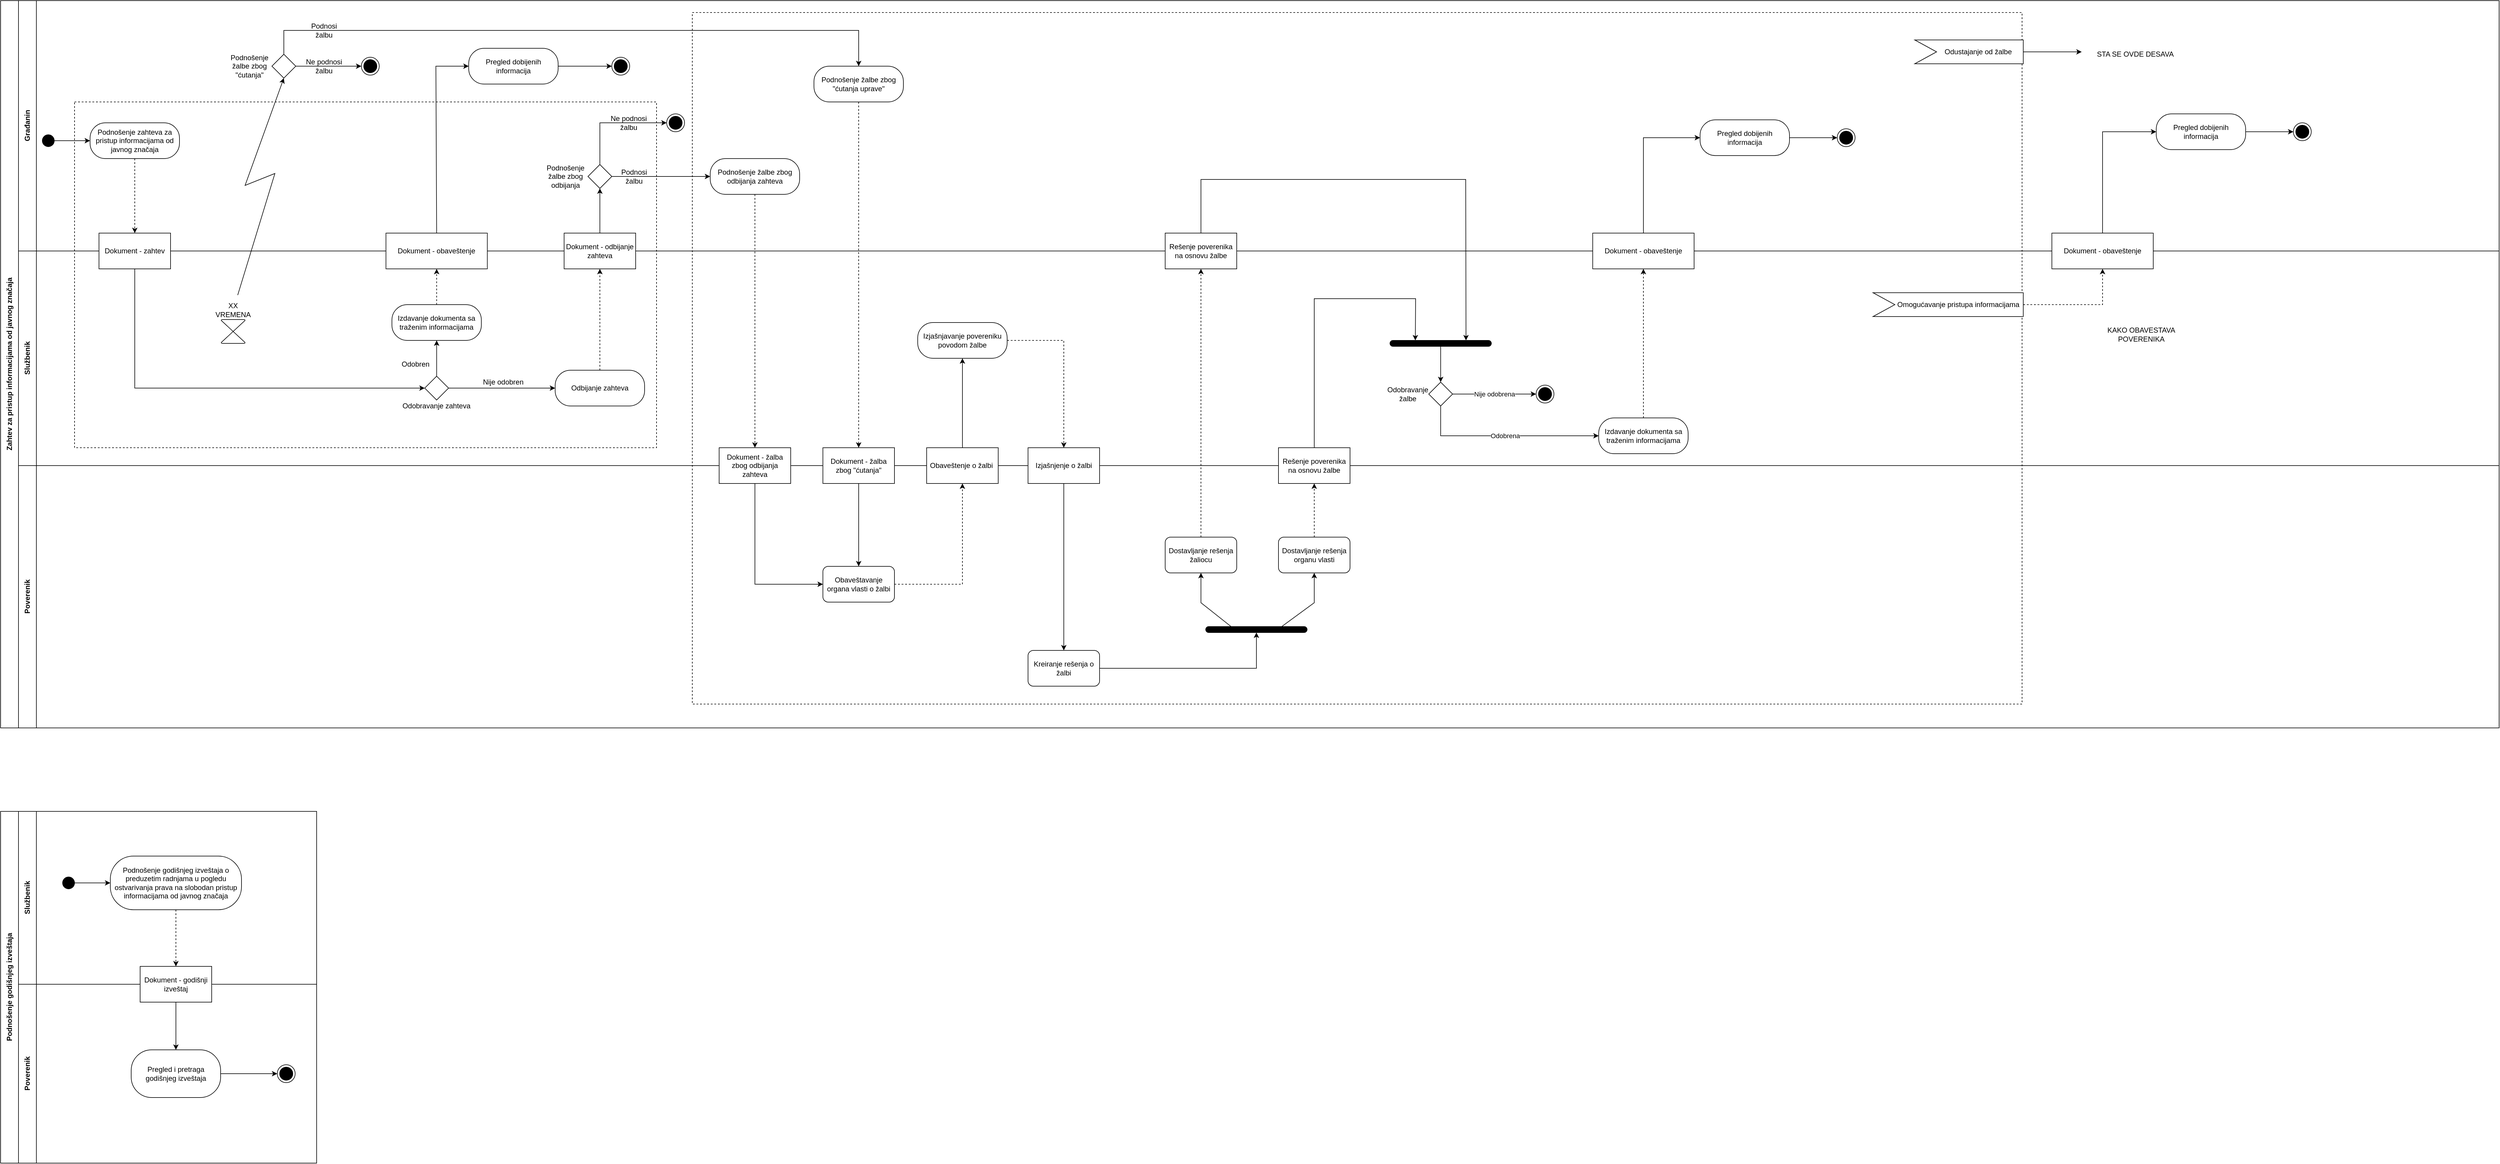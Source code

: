 <mxfile version="13.8.9" type="device"><diagram id="prtHgNgQTEPvFCAcTncT" name="dijagram-aktivnosti"><mxGraphModel dx="1955" dy="1093" grid="1" gridSize="10" guides="1" tooltips="1" connect="1" arrows="1" fold="1" page="1" pageScale="1" pageWidth="827" pageHeight="1169" math="0" shadow="0"><root><mxCell id="0"/><mxCell id="1" parent="0"/><mxCell id="7xlBneYitJhusfHZSN9H-40" value="" style="rounded=0;whiteSpace=wrap;html=1;fillColor=none;dashed=1;" parent="1" vertex="1"><mxGeometry x="414" y="390" width="976" height="580" as="geometry"/></mxCell><mxCell id="wWRkvKxhmcuXEAPWZtxA-41" value="" style="rounded=0;whiteSpace=wrap;html=1;fontFamily=Helvetica;fontSize=12;fontColor=#000000;align=center;arcSize=43;fillColor=none;dashed=1;" parent="1" vertex="1"><mxGeometry x="1450" y="240" width="2230" height="1160" as="geometry"/></mxCell><mxCell id="dNxyNK7c78bLwvsdeMH5-19" value="Zahtev za pristup informacijama od javnog značaja" style="swimlane;html=1;childLayout=stackLayout;resizeParent=1;resizeParentMax=0;horizontal=0;startSize=30;horizontalStack=0;" parent="1" vertex="1"><mxGeometry x="290" y="220" width="4190" height="1220" as="geometry"><mxRectangle x="120" y="120" width="30" height="50" as="alternateBounds"/></mxGeometry></mxCell><mxCell id="dNxyNK7c78bLwvsdeMH5-20" value="Građanin" style="swimlane;html=1;startSize=30;horizontal=0;" parent="dNxyNK7c78bLwvsdeMH5-19" vertex="1"><mxGeometry x="30" width="4160" height="420" as="geometry"/></mxCell><mxCell id="wWRkvKxhmcuXEAPWZtxA-28" value="" style="rhombus;whiteSpace=wrap;html=1;fontFamily=Helvetica;fontSize=12;fontColor=#000000;align=center;" parent="dNxyNK7c78bLwvsdeMH5-20" vertex="1"><mxGeometry x="425" y="90" width="40" height="40" as="geometry"/></mxCell><mxCell id="wWRkvKxhmcuXEAPWZtxA-29" value="Podnošenje žalbe zbog &quot;ćutanja&quot;" style="text;html=1;strokeColor=none;fillColor=none;align=center;verticalAlign=middle;whiteSpace=wrap;rounded=0;" parent="dNxyNK7c78bLwvsdeMH5-20" vertex="1"><mxGeometry x="350" y="85" width="75" height="50" as="geometry"/></mxCell><mxCell id="wWRkvKxhmcuXEAPWZtxA-31" value="Ne podnosi žalbu" style="text;html=1;strokeColor=none;fillColor=none;align=center;verticalAlign=middle;whiteSpace=wrap;rounded=0;" parent="dNxyNK7c78bLwvsdeMH5-20" vertex="1"><mxGeometry x="475" y="90" width="75" height="40" as="geometry"/></mxCell><mxCell id="wWRkvKxhmcuXEAPWZtxA-32" value="" style="ellipse;html=1;shape=endState;fillColor=#000000;rounded=1;" parent="dNxyNK7c78bLwvsdeMH5-20" vertex="1"><mxGeometry x="575" y="95" width="30" height="30" as="geometry"/></mxCell><mxCell id="wWRkvKxhmcuXEAPWZtxA-34" value="Podnosi žalbu" style="text;html=1;strokeColor=none;fillColor=none;align=center;verticalAlign=middle;whiteSpace=wrap;rounded=0;" parent="dNxyNK7c78bLwvsdeMH5-20" vertex="1"><mxGeometry x="475" y="30" width="75" height="40" as="geometry"/></mxCell><mxCell id="wWRkvKxhmcuXEAPWZtxA-35" value="Podnošenje žalbe zbog &quot;ćutanja uprave&quot;" style="rounded=1;whiteSpace=wrap;html=1;fontFamily=Helvetica;fontSize=12;fontColor=#000000;align=center;arcSize=43;" parent="dNxyNK7c78bLwvsdeMH5-20" vertex="1"><mxGeometry x="1334" y="110" width="150" height="60" as="geometry"/></mxCell><mxCell id="wWRkvKxhmcuXEAPWZtxA-33" value="" style="endArrow=classic;html=1;exitX=0.5;exitY=0;exitDx=0;exitDy=0;rounded=0;entryX=0.5;entryY=0;entryDx=0;entryDy=0;" parent="dNxyNK7c78bLwvsdeMH5-20" source="wWRkvKxhmcuXEAPWZtxA-28" target="wWRkvKxhmcuXEAPWZtxA-35" edge="1"><mxGeometry width="50" height="50" relative="1" as="geometry"><mxPoint x="420" y="210" as="sourcePoint"/><mxPoint x="920" y="60" as="targetPoint"/><Array as="points"><mxPoint x="445" y="50"/><mxPoint x="1409" y="50"/></Array></mxGeometry></mxCell><mxCell id="wWRkvKxhmcuXEAPWZtxA-12" value="" style="ellipse;html=1;shape=endState;fillColor=#000000;rounded=1;" parent="dNxyNK7c78bLwvsdeMH5-20" vertex="1"><mxGeometry x="995" y="95" width="30" height="30" as="geometry"/></mxCell><mxCell id="O-IYVjjXmadzOP8gVeZ_-3" value="Pregled dobijenih informacija" style="rounded=1;whiteSpace=wrap;html=1;fontFamily=Helvetica;fontSize=12;fontColor=#000000;align=center;arcSize=43;" parent="dNxyNK7c78bLwvsdeMH5-20" vertex="1"><mxGeometry x="755" y="80" width="150" height="60" as="geometry"/></mxCell><mxCell id="O-IYVjjXmadzOP8gVeZ_-5" value="" style="endArrow=classic;html=1;exitX=1;exitY=0.5;exitDx=0;exitDy=0;entryX=0;entryY=0.5;entryDx=0;entryDy=0;" parent="dNxyNK7c78bLwvsdeMH5-20" source="O-IYVjjXmadzOP8gVeZ_-3" target="wWRkvKxhmcuXEAPWZtxA-12" edge="1"><mxGeometry width="50" height="50" relative="1" as="geometry"><mxPoint x="725" y="297" as="sourcePoint"/><mxPoint x="775" y="247" as="targetPoint"/></mxGeometry></mxCell><mxCell id="O-IYVjjXmadzOP8gVeZ_-31" value="STA SE OVDE DESAVA" style="text;html=1;strokeColor=none;fillColor=none;align=center;verticalAlign=middle;whiteSpace=wrap;rounded=0;" parent="dNxyNK7c78bLwvsdeMH5-20" vertex="1"><mxGeometry x="3460" y="60" width="180" height="60" as="geometry"/></mxCell><mxCell id="O-IYVjjXmadzOP8gVeZ_-33" value="" style="ellipse;html=1;shape=endState;fillColor=#000000;rounded=1;" parent="dNxyNK7c78bLwvsdeMH5-20" vertex="1"><mxGeometry x="3815" y="205" width="30" height="30" as="geometry"/></mxCell><mxCell id="O-IYVjjXmadzOP8gVeZ_-34" value="Pregled dobijenih informacija" style="rounded=1;whiteSpace=wrap;html=1;fontFamily=Helvetica;fontSize=12;fontColor=#000000;align=center;arcSize=43;" parent="dNxyNK7c78bLwvsdeMH5-20" vertex="1"><mxGeometry x="3585" y="190" width="150" height="60" as="geometry"/></mxCell><mxCell id="O-IYVjjXmadzOP8gVeZ_-36" value="" style="endArrow=classic;html=1;entryX=0;entryY=0.5;entryDx=0;entryDy=0;exitX=1;exitY=0.5;exitDx=0;exitDy=0;" parent="dNxyNK7c78bLwvsdeMH5-20" source="O-IYVjjXmadzOP8gVeZ_-34" target="O-IYVjjXmadzOP8gVeZ_-33" edge="1"><mxGeometry width="50" height="50" relative="1" as="geometry"><mxPoint x="3575" y="310" as="sourcePoint"/><mxPoint x="3625" y="260" as="targetPoint"/></mxGeometry></mxCell><mxCell id="VNDg_BDuaqo_jbbeSejx-4" value="" style="ellipse;html=1;shape=endState;fillColor=#000000;rounded=1;" parent="dNxyNK7c78bLwvsdeMH5-20" vertex="1"><mxGeometry x="1087" y="190" width="30" height="30" as="geometry"/></mxCell><mxCell id="O-IYVjjXmadzOP8gVeZ_-35" value="" style="endArrow=classic;html=1;exitX=0.5;exitY=0;exitDx=0;exitDy=0;entryX=0;entryY=0.5;entryDx=0;entryDy=0;rounded=0;" parent="dNxyNK7c78bLwvsdeMH5-19" source="O-IYVjjXmadzOP8gVeZ_-32" target="O-IYVjjXmadzOP8gVeZ_-34" edge="1"><mxGeometry width="50" height="50" relative="1" as="geometry"><mxPoint x="3520" y="380" as="sourcePoint"/><mxPoint x="3655" y="260" as="targetPoint"/><Array as="points"><mxPoint x="3525" y="220"/></Array></mxGeometry></mxCell><mxCell id="dNxyNK7c78bLwvsdeMH5-21" value="Službenik" style="swimlane;html=1;startSize=30;horizontal=0;fillColor=none;" parent="dNxyNK7c78bLwvsdeMH5-19" vertex="1"><mxGeometry x="30" y="420" width="4160" height="360" as="geometry"/></mxCell><mxCell id="7xlBneYitJhusfHZSN9H-4" value="&amp;nbsp; &amp;nbsp; &amp;nbsp; &amp;nbsp; &amp;nbsp; Omogućavanje pristupa informacijama" style="html=1;shadow=0;dashed=0;align=center;verticalAlign=middle;shape=mxgraph.arrows2.arrow;dy=0;dx=0;notch=36.67;" parent="dNxyNK7c78bLwvsdeMH5-21" vertex="1"><mxGeometry x="3110" y="70" width="252" height="40" as="geometry"/></mxCell><mxCell id="7xlBneYitJhusfHZSN9H-42" value="" style="endArrow=classic;html=1;exitX=1;exitY=0.5;exitDx=0;exitDy=0;exitPerimeter=0;" parent="dNxyNK7c78bLwvsdeMH5-21" source="7xlBneYitJhusfHZSN9H-2" edge="1"><mxGeometry width="50" height="50" relative="1" as="geometry"><mxPoint x="2880" y="116" as="sourcePoint"/><mxPoint x="3460" y="-334" as="targetPoint"/></mxGeometry></mxCell><mxCell id="7xlBneYitJhusfHZSN9H-43" value="" style="endArrow=classic;html=1;exitX=1;exitY=0.5;exitDx=0;exitDy=0;exitPerimeter=0;entryX=0.5;entryY=1;entryDx=0;entryDy=0;rounded=0;dashed=1;" parent="dNxyNK7c78bLwvsdeMH5-21" source="7xlBneYitJhusfHZSN9H-4" target="O-IYVjjXmadzOP8gVeZ_-32" edge="1"><mxGeometry width="50" height="50" relative="1" as="geometry"><mxPoint x="2880" y="116" as="sourcePoint"/><mxPoint x="3440" y="90" as="targetPoint"/><Array as="points"><mxPoint x="3495" y="90"/></Array></mxGeometry></mxCell><mxCell id="O-IYVjjXmadzOP8gVeZ_-32" value="Dokument - obaveštenje" style="rounded=0;whiteSpace=wrap;html=1;fontFamily=Helvetica;fontSize=12;fontColor=#000000;align=center;fillColor=#FFFFFF;" parent="dNxyNK7c78bLwvsdeMH5-21" vertex="1"><mxGeometry x="3410" y="-30" width="170" height="60" as="geometry"/></mxCell><mxCell id="VNDg_BDuaqo_jbbeSejx-7" value="KAKO OBAVESTAVA POVERENIKA" style="text;html=1;strokeColor=none;fillColor=none;align=center;verticalAlign=middle;whiteSpace=wrap;rounded=0;" parent="dNxyNK7c78bLwvsdeMH5-21" vertex="1"><mxGeometry x="3470" y="110" width="180" height="60" as="geometry"/></mxCell><mxCell id="wWRkvKxhmcuXEAPWZtxA-36" value="" style="endArrow=classic;html=1;dashed=1;exitX=0.5;exitY=1;exitDx=0;exitDy=0;entryX=0.5;entryY=0;entryDx=0;entryDy=0;" parent="dNxyNK7c78bLwvsdeMH5-19" source="wWRkvKxhmcuXEAPWZtxA-35" target="wWRkvKxhmcuXEAPWZtxA-37" edge="1"><mxGeometry width="50" height="50" relative="1" as="geometry"><mxPoint x="1438" y="110" as="sourcePoint"/><mxPoint x="1433" y="480" as="targetPoint"/></mxGeometry></mxCell><mxCell id="dNxyNK7c78bLwvsdeMH5-22" value="Poverenik" style="swimlane;html=1;startSize=30;horizontal=0;" parent="dNxyNK7c78bLwvsdeMH5-19" vertex="1"><mxGeometry x="30" y="780" width="4160" height="440" as="geometry"/></mxCell><mxCell id="wWRkvKxhmcuXEAPWZtxA-37" value="Dokument - žalba zbog &quot;ćutanja&quot;" style="rounded=0;whiteSpace=wrap;html=1;fontFamily=Helvetica;fontSize=12;fontColor=#000000;align=center;" parent="dNxyNK7c78bLwvsdeMH5-22" vertex="1"><mxGeometry x="1349" y="-30" width="120" height="60" as="geometry"/></mxCell><mxCell id="wWRkvKxhmcuXEAPWZtxA-38" value="" style="endArrow=classic;html=1;exitX=0.5;exitY=1;exitDx=0;exitDy=0;entryX=0.5;entryY=0;entryDx=0;entryDy=0;" parent="dNxyNK7c78bLwvsdeMH5-22" source="wWRkvKxhmcuXEAPWZtxA-37" target="wWRkvKxhmcuXEAPWZtxA-42" edge="1"><mxGeometry width="50" height="50" relative="1" as="geometry"><mxPoint x="1353" y="30" as="sourcePoint"/><mxPoint x="1409" y="120" as="targetPoint"/></mxGeometry></mxCell><mxCell id="wWRkvKxhmcuXEAPWZtxA-42" value="Obaveštavanje organa vlasti o žalbi" style="rounded=1;whiteSpace=wrap;html=1;strokeColor=#000000;" parent="dNxyNK7c78bLwvsdeMH5-22" vertex="1"><mxGeometry x="1349" y="169" width="120" height="60" as="geometry"/></mxCell><mxCell id="wWRkvKxhmcuXEAPWZtxA-46" value="Obaveštenje o žalbi&amp;nbsp;" style="rounded=0;whiteSpace=wrap;html=1;fontFamily=Helvetica;fontSize=12;fontColor=#000000;align=center;" parent="dNxyNK7c78bLwvsdeMH5-22" vertex="1"><mxGeometry x="1523" y="-30" width="120" height="60" as="geometry"/></mxCell><mxCell id="7xlBneYitJhusfHZSN9H-3" value="" style="endArrow=classic;html=1;exitX=1;exitY=0.5;exitDx=0;exitDy=0;entryX=0.5;entryY=1;entryDx=0;entryDy=0;rounded=0;dashed=1;" parent="dNxyNK7c78bLwvsdeMH5-22" source="wWRkvKxhmcuXEAPWZtxA-42" target="wWRkvKxhmcuXEAPWZtxA-46" edge="1"><mxGeometry width="50" height="50" relative="1" as="geometry"><mxPoint x="1483" y="140" as="sourcePoint"/><mxPoint x="1533" y="90" as="targetPoint"/><Array as="points"><mxPoint x="1583" y="199"/></Array></mxGeometry></mxCell><mxCell id="7xlBneYitJhusfHZSN9H-5" value="Izjašnjavanje povereniku povodom žalbe" style="rounded=1;whiteSpace=wrap;html=1;fontFamily=Helvetica;fontSize=12;fontColor=#000000;align=center;arcSize=43;" parent="dNxyNK7c78bLwvsdeMH5-22" vertex="1"><mxGeometry x="1508" y="-240" width="150" height="60" as="geometry"/></mxCell><mxCell id="7xlBneYitJhusfHZSN9H-6" value="" style="endArrow=classic;html=1;exitX=0.5;exitY=0;exitDx=0;exitDy=0;entryX=0.5;entryY=1;entryDx=0;entryDy=0;" parent="dNxyNK7c78bLwvsdeMH5-22" source="wWRkvKxhmcuXEAPWZtxA-46" target="7xlBneYitJhusfHZSN9H-5" edge="1"><mxGeometry width="50" height="50" relative="1" as="geometry"><mxPoint x="1493" y="-80" as="sourcePoint"/><mxPoint x="1543" y="-130" as="targetPoint"/></mxGeometry></mxCell><mxCell id="7xlBneYitJhusfHZSN9H-9" value="Kreiranje rešenja o žalbi" style="rounded=1;whiteSpace=wrap;html=1;strokeColor=#000000;" parent="dNxyNK7c78bLwvsdeMH5-22" vertex="1"><mxGeometry x="1693" y="310" width="120" height="60" as="geometry"/></mxCell><mxCell id="7xlBneYitJhusfHZSN9H-14" value="" style="rounded=1;whiteSpace=wrap;html=1;arcSize=50;fillColor=#000000;" parent="dNxyNK7c78bLwvsdeMH5-22" vertex="1"><mxGeometry x="1991" y="270" width="170" height="10" as="geometry"/></mxCell><mxCell id="7xlBneYitJhusfHZSN9H-15" value="" style="endArrow=classic;html=1;exitX=1;exitY=0.5;exitDx=0;exitDy=0;entryX=0.5;entryY=1;entryDx=0;entryDy=0;rounded=0;" parent="dNxyNK7c78bLwvsdeMH5-22" source="7xlBneYitJhusfHZSN9H-9" target="7xlBneYitJhusfHZSN9H-14" edge="1"><mxGeometry width="50" height="50" relative="1" as="geometry"><mxPoint x="1911" y="370" as="sourcePoint"/><mxPoint x="2131" y="280" as="targetPoint"/><Array as="points"><mxPoint x="2076" y="340"/></Array></mxGeometry></mxCell><mxCell id="7xlBneYitJhusfHZSN9H-16" value="Dostavljanje rešenja žaliocu" style="rounded=1;whiteSpace=wrap;html=1;strokeColor=#000000;" parent="dNxyNK7c78bLwvsdeMH5-22" vertex="1"><mxGeometry x="1923" y="120" width="120" height="60" as="geometry"/></mxCell><mxCell id="7xlBneYitJhusfHZSN9H-17" value="Dostavljanje rešenja organu vlasti" style="rounded=1;whiteSpace=wrap;html=1;strokeColor=#000000;" parent="dNxyNK7c78bLwvsdeMH5-22" vertex="1"><mxGeometry x="2113" y="120" width="120" height="60" as="geometry"/></mxCell><mxCell id="7xlBneYitJhusfHZSN9H-18" value="" style="endArrow=classic;html=1;exitX=0.25;exitY=0;exitDx=0;exitDy=0;entryX=0.5;entryY=1;entryDx=0;entryDy=0;rounded=0;" parent="dNxyNK7c78bLwvsdeMH5-22" source="7xlBneYitJhusfHZSN9H-14" target="7xlBneYitJhusfHZSN9H-16" edge="1"><mxGeometry width="50" height="50" relative="1" as="geometry"><mxPoint x="1873" y="80" as="sourcePoint"/><mxPoint x="1923" y="30" as="targetPoint"/><Array as="points"><mxPoint x="1983" y="230"/></Array></mxGeometry></mxCell><mxCell id="7xlBneYitJhusfHZSN9H-20" value="" style="endArrow=classic;html=1;exitX=0.75;exitY=0;exitDx=0;exitDy=0;entryX=0.5;entryY=1;entryDx=0;entryDy=0;rounded=0;" parent="dNxyNK7c78bLwvsdeMH5-22" source="7xlBneYitJhusfHZSN9H-14" target="7xlBneYitJhusfHZSN9H-17" edge="1"><mxGeometry width="50" height="50" relative="1" as="geometry"><mxPoint x="1873" y="80" as="sourcePoint"/><mxPoint x="1923" y="30" as="targetPoint"/><Array as="points"><mxPoint x="2173" y="230"/></Array></mxGeometry></mxCell><mxCell id="7xlBneYitJhusfHZSN9H-37" value="Dokument - žalba zbog odbijanja zahteva" style="rounded=0;whiteSpace=wrap;html=1;fontFamily=Helvetica;fontSize=12;fontColor=#000000;align=center;" parent="dNxyNK7c78bLwvsdeMH5-22" vertex="1"><mxGeometry x="1175" y="-30" width="120" height="60" as="geometry"/></mxCell><mxCell id="7xlBneYitJhusfHZSN9H-38" value="" style="endArrow=classic;html=1;exitX=0.5;exitY=1;exitDx=0;exitDy=0;entryX=0;entryY=0.5;entryDx=0;entryDy=0;rounded=0;" parent="dNxyNK7c78bLwvsdeMH5-22" source="7xlBneYitJhusfHZSN9H-37" target="wWRkvKxhmcuXEAPWZtxA-42" edge="1"><mxGeometry width="50" height="50" relative="1" as="geometry"><mxPoint x="1290" y="-80" as="sourcePoint"/><mxPoint x="1340" y="-130" as="targetPoint"/><Array as="points"><mxPoint x="1235" y="199"/></Array></mxGeometry></mxCell><mxCell id="7xlBneYitJhusfHZSN9H-7" value="Izjašnjenje o žalbi" style="rounded=0;whiteSpace=wrap;html=1;fontFamily=Helvetica;fontSize=12;fontColor=#000000;align=center;" parent="dNxyNK7c78bLwvsdeMH5-22" vertex="1"><mxGeometry x="1693" y="-30" width="120" height="60" as="geometry"/></mxCell><mxCell id="7xlBneYitJhusfHZSN9H-8" value="" style="endArrow=classic;html=1;entryX=0.5;entryY=0;entryDx=0;entryDy=0;exitX=1;exitY=0.5;exitDx=0;exitDy=0;rounded=0;dashed=1;" parent="dNxyNK7c78bLwvsdeMH5-22" source="7xlBneYitJhusfHZSN9H-5" target="7xlBneYitJhusfHZSN9H-7" edge="1"><mxGeometry width="50" height="50" relative="1" as="geometry"><mxPoint x="1493" y="-80" as="sourcePoint"/><mxPoint x="1543" y="-130" as="targetPoint"/><Array as="points"><mxPoint x="1753" y="-210"/></Array></mxGeometry></mxCell><mxCell id="7xlBneYitJhusfHZSN9H-11" value="" style="endArrow=classic;html=1;exitX=0.5;exitY=1;exitDx=0;exitDy=0;entryX=0.5;entryY=0;entryDx=0;entryDy=0;" parent="dNxyNK7c78bLwvsdeMH5-22" source="7xlBneYitJhusfHZSN9H-7" target="7xlBneYitJhusfHZSN9H-9" edge="1"><mxGeometry width="50" height="50" relative="1" as="geometry"><mxPoint x="1753" y="100" as="sourcePoint"/><mxPoint x="1543" y="410" as="targetPoint"/></mxGeometry></mxCell><mxCell id="wWRkvKxhmcuXEAPWZtxA-30" value="" style="endArrow=classic;html=1;exitX=1;exitY=0.5;exitDx=0;exitDy=0;" parent="1" source="wWRkvKxhmcuXEAPWZtxA-28" edge="1"><mxGeometry width="50" height="50" relative="1" as="geometry"><mxPoint x="745" y="400" as="sourcePoint"/><mxPoint x="895" y="330" as="targetPoint"/></mxGeometry></mxCell><mxCell id="7xlBneYitJhusfHZSN9H-34" value="Podnošenje žalbe zbog odbijanja zahteva" style="rounded=1;whiteSpace=wrap;html=1;fontFamily=Helvetica;fontSize=12;fontColor=#000000;align=center;arcSize=43;" parent="1" vertex="1"><mxGeometry x="1480" y="485" width="150" height="60" as="geometry"/></mxCell><mxCell id="7xlBneYitJhusfHZSN9H-36" value="" style="endArrow=classic;html=1;dashed=1;entryX=0.5;entryY=0;entryDx=0;entryDy=0;exitX=0.5;exitY=1;exitDx=0;exitDy=0;" parent="1" source="7xlBneYitJhusfHZSN9H-34" target="7xlBneYitJhusfHZSN9H-37" edge="1"><mxGeometry width="50" height="50" relative="1" as="geometry"><mxPoint x="1555" y="560" as="sourcePoint"/><mxPoint x="1259" y="480" as="targetPoint"/></mxGeometry></mxCell><mxCell id="wWRkvKxhmcuXEAPWZtxA-26" value="" style="endArrow=classic;html=1;entryX=0.5;entryY=1;entryDx=0;entryDy=0;rounded=0;" parent="1" source="7xlBneYitJhusfHZSN9H-41" target="wWRkvKxhmcuXEAPWZtxA-28" edge="1"><mxGeometry width="50" height="50" relative="1" as="geometry"><mxPoint x="820" y="610" as="sourcePoint"/><mxPoint x="760" y="390" as="targetPoint"/><Array as="points"><mxPoint x="750" y="510"/><mxPoint x="700" y="530"/></Array></mxGeometry></mxCell><mxCell id="dNxyNK7c78bLwvsdeMH5-25" value="" style="edgeStyle=orthogonalEdgeStyle;rounded=0;orthogonalLoop=1;jettySize=auto;html=1;" parent="1" source="dNxyNK7c78bLwvsdeMH5-23" target="dNxyNK7c78bLwvsdeMH5-24" edge="1"><mxGeometry relative="1" as="geometry"/></mxCell><mxCell id="dNxyNK7c78bLwvsdeMH5-23" value="" style="ellipse;whiteSpace=wrap;html=1;fillColor=#000000;" parent="1" vertex="1"><mxGeometry x="360" y="445" width="20" height="20" as="geometry"/></mxCell><mxCell id="dNxyNK7c78bLwvsdeMH5-24" value="Podnošenje zahteva za pristup informacijama od javnog značaja" style="rounded=1;whiteSpace=wrap;html=1;fontFamily=Helvetica;fontSize=12;fontColor=#000000;align=center;arcSize=43;" parent="1" vertex="1"><mxGeometry x="440" y="425" width="150" height="60" as="geometry"/></mxCell><mxCell id="wWRkvKxhmcuXEAPWZtxA-1" value="" style="endArrow=classic;html=1;dashed=1;exitX=0.5;exitY=1;exitDx=0;exitDy=0;entryX=0.5;entryY=0;entryDx=0;entryDy=0;" parent="1" source="dNxyNK7c78bLwvsdeMH5-24" target="dNxyNK7c78bLwvsdeMH5-26" edge="1"><mxGeometry width="50" height="50" relative="1" as="geometry"><mxPoint x="630" y="565" as="sourcePoint"/><mxPoint x="680" y="515" as="targetPoint"/></mxGeometry></mxCell><mxCell id="wWRkvKxhmcuXEAPWZtxA-11" value="" style="endArrow=classic;html=1;exitX=0.5;exitY=0;exitDx=0;exitDy=0;rounded=0;entryX=0;entryY=0.5;entryDx=0;entryDy=0;" parent="1" source="wWRkvKxhmcuXEAPWZtxA-8" target="O-IYVjjXmadzOP8gVeZ_-3" edge="1"><mxGeometry width="50" height="50" relative="1" as="geometry"><mxPoint x="1373.75" y="401" as="sourcePoint"/><mxPoint x="1123.75" y="311" as="targetPoint"/><Array as="points"><mxPoint x="1020" y="330"/></Array></mxGeometry></mxCell><mxCell id="dNxyNK7c78bLwvsdeMH5-26" value="Dokument - zahtev" style="rounded=0;whiteSpace=wrap;html=1;fontFamily=Helvetica;fontSize=12;fontColor=#000000;align=center;fillColor=#FFFFFF;" parent="1" vertex="1"><mxGeometry x="455" y="610" width="120" height="60" as="geometry"/></mxCell><mxCell id="wWRkvKxhmcuXEAPWZtxA-10" value="" style="endArrow=classic;html=1;dashed=1;exitX=0.5;exitY=0;exitDx=0;exitDy=0;entryX=0.5;entryY=1;entryDx=0;entryDy=0;" parent="1" source="wWRkvKxhmcuXEAPWZtxA-7" target="wWRkvKxhmcuXEAPWZtxA-8" edge="1"><mxGeometry width="50" height="50" relative="1" as="geometry"><mxPoint x="1753.75" y="511" as="sourcePoint"/><mxPoint x="1753.75" y="621" as="targetPoint"/></mxGeometry></mxCell><mxCell id="dNxyNK7c78bLwvsdeMH5-36" value="" style="rhombus;whiteSpace=wrap;html=1;fontFamily=Helvetica;fontSize=12;fontColor=#000000;align=center;" parent="1" vertex="1"><mxGeometry x="1001.25" y="850" width="40" height="40" as="geometry"/></mxCell><mxCell id="wWRkvKxhmcuXEAPWZtxA-3" value="Odobravanje zahteva" style="text;html=1;strokeColor=none;fillColor=none;align=center;verticalAlign=middle;whiteSpace=wrap;rounded=0;" parent="1" vertex="1"><mxGeometry x="956.25" y="890" width="130" height="20" as="geometry"/></mxCell><mxCell id="wWRkvKxhmcuXEAPWZtxA-6" value="Odobren" style="text;html=1;strokeColor=none;fillColor=none;align=center;verticalAlign=middle;whiteSpace=wrap;rounded=0;" parent="1" vertex="1"><mxGeometry x="956.25" y="820" width="60" height="20" as="geometry"/></mxCell><mxCell id="wWRkvKxhmcuXEAPWZtxA-7" value="Izdavanje dokumenta sa traženim informacijama" style="rounded=1;whiteSpace=wrap;html=1;fontFamily=Helvetica;fontSize=12;fontColor=#000000;align=center;arcSize=43;" parent="1" vertex="1"><mxGeometry x="946.25" y="730" width="150" height="60" as="geometry"/></mxCell><mxCell id="wWRkvKxhmcuXEAPWZtxA-23" value="" style="endArrow=classic;html=1;exitX=0.5;exitY=0;exitDx=0;exitDy=0;entryX=0.5;entryY=1;entryDx=0;entryDy=0;" parent="1" source="dNxyNK7c78bLwvsdeMH5-36" target="wWRkvKxhmcuXEAPWZtxA-7" edge="1"><mxGeometry width="50" height="50" relative="1" as="geometry"><mxPoint x="1173.75" y="720" as="sourcePoint"/><mxPoint x="1223.75" y="670" as="targetPoint"/></mxGeometry></mxCell><mxCell id="7xlBneYitJhusfHZSN9H-1" value="" style="verticalLabelPosition=bottom;verticalAlign=top;html=1;shape=mxgraph.flowchart.collate;" parent="1" vertex="1"><mxGeometry x="660" y="755" width="40" height="40" as="geometry"/></mxCell><mxCell id="7xlBneYitJhusfHZSN9H-29" value="Nije odobren" style="text;html=1;strokeColor=none;fillColor=none;align=center;verticalAlign=middle;whiteSpace=wrap;rounded=0;" parent="1" vertex="1"><mxGeometry x="1096.25" y="850" width="73.75" height="20" as="geometry"/></mxCell><mxCell id="7xlBneYitJhusfHZSN9H-30" value="Odbijanje zahteva" style="rounded=1;whiteSpace=wrap;html=1;fontFamily=Helvetica;fontSize=12;fontColor=#000000;align=center;arcSize=43;" parent="1" vertex="1"><mxGeometry x="1220" y="840" width="150" height="60" as="geometry"/></mxCell><mxCell id="wWRkvKxhmcuXEAPWZtxA-19" value="" style="endArrow=classic;html=1;exitX=0.5;exitY=1;exitDx=0;exitDy=0;rounded=0;entryX=0;entryY=0.5;entryDx=0;entryDy=0;" parent="1" source="dNxyNK7c78bLwvsdeMH5-26" target="dNxyNK7c78bLwvsdeMH5-36" edge="1"><mxGeometry width="50" height="50" relative="1" as="geometry"><mxPoint x="570" y="641" as="sourcePoint"/><mxPoint x="740" y="771" as="targetPoint"/><Array as="points"><mxPoint x="515" y="870"/></Array></mxGeometry></mxCell><mxCell id="7xlBneYitJhusfHZSN9H-28" value="" style="endArrow=classic;html=1;exitX=1;exitY=0.5;exitDx=0;exitDy=0;entryX=0;entryY=0.5;entryDx=0;entryDy=0;" parent="1" source="dNxyNK7c78bLwvsdeMH5-36" target="7xlBneYitJhusfHZSN9H-30" edge="1"><mxGeometry width="50" height="50" relative="1" as="geometry"><mxPoint x="1240" y="870" as="sourcePoint"/><mxPoint x="1220" y="710" as="targetPoint"/></mxGeometry></mxCell><mxCell id="7xlBneYitJhusfHZSN9H-32" value="Dokument - odbijanje zahteva" style="rounded=0;whiteSpace=wrap;html=1;fontFamily=Helvetica;fontSize=12;fontColor=#000000;align=center;" parent="1" vertex="1"><mxGeometry x="1235" y="610" width="120" height="60" as="geometry"/></mxCell><mxCell id="7xlBneYitJhusfHZSN9H-33" value="" style="endArrow=classic;html=1;exitX=0.5;exitY=0;exitDx=0;exitDy=0;entryX=0.5;entryY=1;entryDx=0;entryDy=0;dashed=1;" parent="1" source="7xlBneYitJhusfHZSN9H-30" target="7xlBneYitJhusfHZSN9H-32" edge="1"><mxGeometry width="50" height="50" relative="1" as="geometry"><mxPoint x="1370" y="731" as="sourcePoint"/><mxPoint x="1420" y="681" as="targetPoint"/></mxGeometry></mxCell><mxCell id="7xlBneYitJhusfHZSN9H-41" value="XX VREMENA" style="text;html=1;strokeColor=none;fillColor=none;align=center;verticalAlign=middle;whiteSpace=wrap;rounded=0;dashed=1;" parent="1" vertex="1"><mxGeometry x="640" y="714" width="80" height="50" as="geometry"/></mxCell><mxCell id="wWRkvKxhmcuXEAPWZtxA-8" value="Dokument - obaveštenje" style="rounded=0;whiteSpace=wrap;html=1;fontFamily=Helvetica;fontSize=12;fontColor=#000000;align=center;fillColor=#FFFFFF;" parent="1" vertex="1"><mxGeometry x="936.25" y="610" width="170" height="60" as="geometry"/></mxCell><mxCell id="7xlBneYitJhusfHZSN9H-24" value="" style="endArrow=classic;html=1;exitX=0.5;exitY=0;exitDx=0;exitDy=0;entryX=0.5;entryY=1;entryDx=0;entryDy=0;dashed=1;" parent="1" source="7xlBneYitJhusfHZSN9H-17" target="O-IYVjjXmadzOP8gVeZ_-7" edge="1"><mxGeometry width="50" height="50" relative="1" as="geometry"><mxPoint x="2313" y="1130" as="sourcePoint"/><mxPoint x="2493" y="1070" as="targetPoint"/></mxGeometry></mxCell><mxCell id="O-IYVjjXmadzOP8gVeZ_-7" value="Rešenje poverenika na osnovu žalbe" style="rounded=0;whiteSpace=wrap;html=1;fontFamily=Helvetica;fontSize=12;fontColor=#000000;align=center;" parent="1" vertex="1"><mxGeometry x="2433" y="970" width="120" height="60" as="geometry"/></mxCell><mxCell id="O-IYVjjXmadzOP8gVeZ_-6" value="Rešenje poverenika na osnovu žalbe" style="rounded=0;whiteSpace=wrap;html=1;fontFamily=Helvetica;fontSize=12;fontColor=#000000;align=center;" parent="1" vertex="1"><mxGeometry x="2243" y="610" width="120" height="60" as="geometry"/></mxCell><mxCell id="7xlBneYitJhusfHZSN9H-23" value="" style="endArrow=classic;html=1;exitX=0.5;exitY=0;exitDx=0;exitDy=0;entryX=0.5;entryY=1;entryDx=0;entryDy=0;dashed=1;" parent="1" source="7xlBneYitJhusfHZSN9H-16" target="O-IYVjjXmadzOP8gVeZ_-6" edge="1"><mxGeometry width="50" height="50" relative="1" as="geometry"><mxPoint x="2363" y="1200" as="sourcePoint"/><mxPoint x="2303" y="1060" as="targetPoint"/></mxGeometry></mxCell><mxCell id="O-IYVjjXmadzOP8gVeZ_-8" value="" style="endArrow=classic;html=1;exitX=0.5;exitY=0;exitDx=0;exitDy=0;entryX=0.75;entryY=0;entryDx=0;entryDy=0;rounded=0;" parent="1" source="O-IYVjjXmadzOP8gVeZ_-6" target="7xlBneYitJhusfHZSN9H-21" edge="1"><mxGeometry width="50" height="50" relative="1" as="geometry"><mxPoint x="2710" y="760" as="sourcePoint"/><mxPoint x="2760" y="710" as="targetPoint"/><Array as="points"><mxPoint x="2303" y="520"/><mxPoint x="2747" y="520"/></Array></mxGeometry></mxCell><mxCell id="7xlBneYitJhusfHZSN9H-21" value="" style="rounded=1;whiteSpace=wrap;html=1;arcSize=50;fillColor=#000000;" parent="1" vertex="1"><mxGeometry x="2620" y="790" width="170" height="10" as="geometry"/></mxCell><mxCell id="O-IYVjjXmadzOP8gVeZ_-10" value="" style="endArrow=classic;html=1;exitX=0.5;exitY=0;exitDx=0;exitDy=0;entryX=0.25;entryY=0;entryDx=0;entryDy=0;rounded=0;" parent="1" source="O-IYVjjXmadzOP8gVeZ_-7" target="7xlBneYitJhusfHZSN9H-21" edge="1"><mxGeometry width="50" height="50" relative="1" as="geometry"><mxPoint x="2710" y="840" as="sourcePoint"/><mxPoint x="2760" y="790" as="targetPoint"/><Array as="points"><mxPoint x="2493" y="720"/><mxPoint x="2663" y="720"/></Array></mxGeometry></mxCell><mxCell id="O-IYVjjXmadzOP8gVeZ_-11" value="" style="rhombus;whiteSpace=wrap;html=1;fontFamily=Helvetica;fontSize=12;fontColor=#000000;align=center;" parent="1" vertex="1"><mxGeometry x="2685" y="860" width="40" height="40" as="geometry"/></mxCell><mxCell id="O-IYVjjXmadzOP8gVeZ_-12" value="" style="endArrow=classic;html=1;exitX=0.5;exitY=1;exitDx=0;exitDy=0;entryX=0.5;entryY=0;entryDx=0;entryDy=0;" parent="1" source="7xlBneYitJhusfHZSN9H-21" target="O-IYVjjXmadzOP8gVeZ_-11" edge="1"><mxGeometry width="50" height="50" relative="1" as="geometry"><mxPoint x="2810" y="920" as="sourcePoint"/><mxPoint x="2860" y="870" as="targetPoint"/></mxGeometry></mxCell><mxCell id="O-IYVjjXmadzOP8gVeZ_-13" value="Odobravanje žalbe" style="text;html=1;strokeColor=none;fillColor=none;align=center;verticalAlign=middle;whiteSpace=wrap;rounded=0;" parent="1" vertex="1"><mxGeometry x="2615" y="865" width="70" height="30" as="geometry"/></mxCell><mxCell id="O-IYVjjXmadzOP8gVeZ_-15" value="" style="ellipse;html=1;shape=endState;fillColor=#000000;rounded=1;" parent="1" vertex="1"><mxGeometry x="2865" y="865" width="30" height="30" as="geometry"/></mxCell><mxCell id="O-IYVjjXmadzOP8gVeZ_-19" value="" style="endArrow=classic;html=1;exitX=1;exitY=0.5;exitDx=0;exitDy=0;entryX=0;entryY=0.5;entryDx=0;entryDy=0;" parent="1" source="O-IYVjjXmadzOP8gVeZ_-11" target="O-IYVjjXmadzOP8gVeZ_-15" edge="1"><mxGeometry relative="1" as="geometry"><mxPoint x="2800" y="870" as="sourcePoint"/><mxPoint x="2900" y="870" as="targetPoint"/></mxGeometry></mxCell><mxCell id="O-IYVjjXmadzOP8gVeZ_-20" value="Nije odobrena" style="edgeLabel;resizable=0;html=1;align=center;verticalAlign=middle;" parent="O-IYVjjXmadzOP8gVeZ_-19" connectable="0" vertex="1"><mxGeometry relative="1" as="geometry"/></mxCell><mxCell id="O-IYVjjXmadzOP8gVeZ_-21" value="" style="endArrow=classic;html=1;exitX=0.5;exitY=1;exitDx=0;exitDy=0;rounded=0;entryX=0;entryY=0.5;entryDx=0;entryDy=0;" parent="1" source="O-IYVjjXmadzOP8gVeZ_-11" target="O-IYVjjXmadzOP8gVeZ_-26" edge="1"><mxGeometry relative="1" as="geometry"><mxPoint x="2800" y="780" as="sourcePoint"/><mxPoint x="2940" y="950" as="targetPoint"/><Array as="points"><mxPoint x="2705" y="950"/></Array></mxGeometry></mxCell><mxCell id="O-IYVjjXmadzOP8gVeZ_-22" value="Odobrena" style="edgeLabel;resizable=0;html=1;align=center;verticalAlign=middle;" parent="O-IYVjjXmadzOP8gVeZ_-21" connectable="0" vertex="1"><mxGeometry relative="1" as="geometry"/></mxCell><mxCell id="O-IYVjjXmadzOP8gVeZ_-24" value="" style="ellipse;html=1;shape=endState;fillColor=#000000;rounded=1;" parent="1" vertex="1"><mxGeometry x="3370" y="435" width="30" height="30" as="geometry"/></mxCell><mxCell id="O-IYVjjXmadzOP8gVeZ_-25" value="Pregled dobijenih informacija" style="rounded=1;whiteSpace=wrap;html=1;fontFamily=Helvetica;fontSize=12;fontColor=#000000;align=center;arcSize=43;" parent="1" vertex="1"><mxGeometry x="3140" y="420" width="150" height="60" as="geometry"/></mxCell><mxCell id="O-IYVjjXmadzOP8gVeZ_-26" value="Izdavanje dokumenta sa traženim informacijama" style="rounded=1;whiteSpace=wrap;html=1;fontFamily=Helvetica;fontSize=12;fontColor=#000000;align=center;arcSize=43;" parent="1" vertex="1"><mxGeometry x="2970" y="920" width="150" height="60" as="geometry"/></mxCell><mxCell id="O-IYVjjXmadzOP8gVeZ_-27" value="Dokument - obaveštenje" style="rounded=0;whiteSpace=wrap;html=1;fontFamily=Helvetica;fontSize=12;fontColor=#000000;align=center;fillColor=#FFFFFF;" parent="1" vertex="1"><mxGeometry x="2960" y="610" width="170" height="60" as="geometry"/></mxCell><mxCell id="O-IYVjjXmadzOP8gVeZ_-28" value="" style="endArrow=classic;html=1;exitX=0.5;exitY=0;exitDx=0;exitDy=0;entryX=0.5;entryY=1;entryDx=0;entryDy=0;dashed=1;" parent="1" source="O-IYVjjXmadzOP8gVeZ_-26" target="O-IYVjjXmadzOP8gVeZ_-27" edge="1"><mxGeometry width="50" height="50" relative="1" as="geometry"><mxPoint x="2930" y="850" as="sourcePoint"/><mxPoint x="2980" y="800" as="targetPoint"/></mxGeometry></mxCell><mxCell id="O-IYVjjXmadzOP8gVeZ_-29" value="" style="endArrow=classic;html=1;exitX=0.5;exitY=0;exitDx=0;exitDy=0;entryX=0;entryY=0.5;entryDx=0;entryDy=0;rounded=0;" parent="1" source="O-IYVjjXmadzOP8gVeZ_-27" target="O-IYVjjXmadzOP8gVeZ_-25" edge="1"><mxGeometry width="50" height="50" relative="1" as="geometry"><mxPoint x="3130" y="540" as="sourcePoint"/><mxPoint x="3180" y="490" as="targetPoint"/><Array as="points"><mxPoint x="3045" y="450"/></Array></mxGeometry></mxCell><mxCell id="O-IYVjjXmadzOP8gVeZ_-30" value="" style="endArrow=classic;html=1;entryX=0;entryY=0.5;entryDx=0;entryDy=0;exitX=1;exitY=0.5;exitDx=0;exitDy=0;" parent="1" source="O-IYVjjXmadzOP8gVeZ_-25" target="O-IYVjjXmadzOP8gVeZ_-24" edge="1"><mxGeometry width="50" height="50" relative="1" as="geometry"><mxPoint x="3130" y="540" as="sourcePoint"/><mxPoint x="3180" y="490" as="targetPoint"/></mxGeometry></mxCell><mxCell id="7xlBneYitJhusfHZSN9H-2" value="&amp;nbsp; &amp;nbsp; &amp;nbsp; &amp;nbsp; &amp;nbsp;Odustajanje od žalbe" style="html=1;shadow=0;dashed=0;align=center;verticalAlign=middle;shape=mxgraph.arrows2.arrow;dy=0;dx=0;notch=36.67;" parent="1" vertex="1"><mxGeometry x="3500" y="286" width="182" height="40" as="geometry"/></mxCell><mxCell id="VNDg_BDuaqo_jbbeSejx-1" value="" style="rhombus;whiteSpace=wrap;html=1;fontFamily=Helvetica;fontSize=12;fontColor=#000000;align=center;" parent="1" vertex="1"><mxGeometry x="1275" y="495" width="40" height="40" as="geometry"/></mxCell><mxCell id="VNDg_BDuaqo_jbbeSejx-2" value="Podnošenje žalbe zbog odbijanja" style="text;html=1;strokeColor=none;fillColor=none;align=center;verticalAlign=middle;whiteSpace=wrap;rounded=0;" parent="1" vertex="1"><mxGeometry x="1200" y="490" width="75" height="50" as="geometry"/></mxCell><mxCell id="VNDg_BDuaqo_jbbeSejx-3" value="Ne podnosi žalbu" style="text;html=1;strokeColor=none;fillColor=none;align=center;verticalAlign=middle;whiteSpace=wrap;rounded=0;" parent="1" vertex="1"><mxGeometry x="1306" y="405" width="75" height="40" as="geometry"/></mxCell><mxCell id="VNDg_BDuaqo_jbbeSejx-5" value="Podnosi žalbu" style="text;html=1;strokeColor=none;fillColor=none;align=center;verticalAlign=middle;whiteSpace=wrap;rounded=0;" parent="1" vertex="1"><mxGeometry x="1315" y="495" width="75" height="40" as="geometry"/></mxCell><mxCell id="CAQHCblQKPbdaNjk9Oh1-1" value="" style="endArrow=classic;html=1;exitX=1;exitY=0.5;exitDx=0;exitDy=0;entryX=0;entryY=0.5;entryDx=0;entryDy=0;" parent="1" source="VNDg_BDuaqo_jbbeSejx-1" target="7xlBneYitJhusfHZSN9H-34" edge="1"><mxGeometry width="50" height="50" relative="1" as="geometry"><mxPoint x="1470" y="510" as="sourcePoint"/><mxPoint x="1520" y="460" as="targetPoint"/></mxGeometry></mxCell><mxCell id="CAQHCblQKPbdaNjk9Oh1-2" value="" style="endArrow=classic;html=1;exitX=0.5;exitY=0;exitDx=0;exitDy=0;entryX=0.5;entryY=1;entryDx=0;entryDy=0;" parent="1" source="7xlBneYitJhusfHZSN9H-32" target="VNDg_BDuaqo_jbbeSejx-1" edge="1"><mxGeometry width="50" height="50" relative="1" as="geometry"><mxPoint x="1470" y="510" as="sourcePoint"/><mxPoint x="1520" y="460" as="targetPoint"/></mxGeometry></mxCell><mxCell id="CAQHCblQKPbdaNjk9Oh1-3" value="" style="endArrow=classic;html=1;exitX=0.5;exitY=0;exitDx=0;exitDy=0;entryX=0;entryY=0.5;entryDx=0;entryDy=0;rounded=0;" parent="1" source="VNDg_BDuaqo_jbbeSejx-1" target="VNDg_BDuaqo_jbbeSejx-4" edge="1"><mxGeometry width="50" height="50" relative="1" as="geometry"><mxPoint x="1470" y="430" as="sourcePoint"/><mxPoint x="1520" y="380" as="targetPoint"/><Array as="points"><mxPoint x="1295" y="425"/></Array></mxGeometry></mxCell><mxCell id="Kv_lmOFEoz3PnwqP9UFS-46" value="&lt;div&gt;Podnošenje godišnjeg izveštaja&lt;/div&gt;" style="swimlane;html=1;childLayout=stackLayout;resizeParent=1;resizeParentMax=0;horizontal=0;startSize=30;horizontalStack=0;" vertex="1" parent="1"><mxGeometry x="290" y="1580" width="530" height="590" as="geometry"/></mxCell><mxCell id="Kv_lmOFEoz3PnwqP9UFS-51" value="Službenik" style="swimlane;html=1;startSize=30;horizontal=0;" vertex="1" parent="Kv_lmOFEoz3PnwqP9UFS-46"><mxGeometry x="30" width="500" height="290" as="geometry"/></mxCell><mxCell id="Kv_lmOFEoz3PnwqP9UFS-73" value="Podnošenje godišnjeg izveštaja o preduzetim radnjama u pogledu ostvarivanja prava na slobodan pristup informacijama od javnog značaja" style="rounded=1;whiteSpace=wrap;html=1;fontFamily=Helvetica;fontSize=12;fontColor=#000000;align=center;arcSize=43;" vertex="1" parent="Kv_lmOFEoz3PnwqP9UFS-51"><mxGeometry x="154" y="75" width="220" height="90" as="geometry"/></mxCell><mxCell id="Kv_lmOFEoz3PnwqP9UFS-76" style="edgeStyle=orthogonalEdgeStyle;rounded=0;orthogonalLoop=1;jettySize=auto;html=1;exitX=0.5;exitY=0;exitDx=0;exitDy=0;entryX=0.5;entryY=1;entryDx=0;entryDy=0;" edge="1" parent="Kv_lmOFEoz3PnwqP9UFS-46"><mxGeometry relative="1" as="geometry"><mxPoint x="274" y="290" as="sourcePoint"/><mxPoint x="274" y="290" as="targetPoint"/></mxGeometry></mxCell><mxCell id="Kv_lmOFEoz3PnwqP9UFS-58" value="Poverenik" style="swimlane;html=1;startSize=30;horizontal=0;" vertex="1" parent="Kv_lmOFEoz3PnwqP9UFS-46"><mxGeometry x="30" y="290" width="500" height="300" as="geometry"/></mxCell><mxCell id="Kv_lmOFEoz3PnwqP9UFS-72" value="" style="ellipse;whiteSpace=wrap;html=1;fillColor=#000000;" vertex="1" parent="Kv_lmOFEoz3PnwqP9UFS-58"><mxGeometry x="74" y="-180" width="20" height="20" as="geometry"/></mxCell><mxCell id="Kv_lmOFEoz3PnwqP9UFS-75" value="Dokument - godišnji izveštaj" style="rounded=0;whiteSpace=wrap;html=1;fontFamily=Helvetica;fontSize=12;fontColor=#000000;align=center;fillColor=#FFFFFF;" vertex="1" parent="Kv_lmOFEoz3PnwqP9UFS-58"><mxGeometry x="204" y="-30" width="120" height="60" as="geometry"/></mxCell><mxCell id="Kv_lmOFEoz3PnwqP9UFS-77" value="Pregled i pretraga godišnjeg izveštaja" style="rounded=1;whiteSpace=wrap;html=1;fontFamily=Helvetica;fontSize=12;fontColor=#000000;align=center;arcSize=43;" vertex="1" parent="Kv_lmOFEoz3PnwqP9UFS-58"><mxGeometry x="189" y="110" width="150" height="80" as="geometry"/></mxCell><mxCell id="Kv_lmOFEoz3PnwqP9UFS-78" value="" style="endArrow=classic;html=1;exitX=0.5;exitY=1;exitDx=0;exitDy=0;entryX=0.5;entryY=0;entryDx=0;entryDy=0;" edge="1" parent="Kv_lmOFEoz3PnwqP9UFS-58" source="Kv_lmOFEoz3PnwqP9UFS-75" target="Kv_lmOFEoz3PnwqP9UFS-77"><mxGeometry width="50" height="50" relative="1" as="geometry"><mxPoint x="354" y="160" as="sourcePoint"/><mxPoint x="404" y="110" as="targetPoint"/></mxGeometry></mxCell><mxCell id="Kv_lmOFEoz3PnwqP9UFS-79" value="" style="ellipse;html=1;shape=endState;fillColor=#000000;rounded=1;" vertex="1" parent="Kv_lmOFEoz3PnwqP9UFS-58"><mxGeometry x="434" y="135" width="30" height="30" as="geometry"/></mxCell><mxCell id="Kv_lmOFEoz3PnwqP9UFS-80" value="" style="endArrow=classic;html=1;exitX=1;exitY=0.5;exitDx=0;exitDy=0;entryX=0;entryY=0.5;entryDx=0;entryDy=0;" edge="1" parent="Kv_lmOFEoz3PnwqP9UFS-58" source="Kv_lmOFEoz3PnwqP9UFS-77" target="Kv_lmOFEoz3PnwqP9UFS-79"><mxGeometry width="50" height="50" relative="1" as="geometry"><mxPoint x="514" y="40" as="sourcePoint"/><mxPoint x="564" y="-10" as="targetPoint"/></mxGeometry></mxCell><mxCell id="Kv_lmOFEoz3PnwqP9UFS-71" value="" style="edgeStyle=orthogonalEdgeStyle;rounded=0;orthogonalLoop=1;jettySize=auto;html=1;" edge="1" parent="Kv_lmOFEoz3PnwqP9UFS-46" source="Kv_lmOFEoz3PnwqP9UFS-72" target="Kv_lmOFEoz3PnwqP9UFS-73"><mxGeometry relative="1" as="geometry"/></mxCell><mxCell id="Kv_lmOFEoz3PnwqP9UFS-74" value="" style="endArrow=classic;html=1;dashed=1;exitX=0.5;exitY=1;exitDx=0;exitDy=0;entryX=0.5;entryY=0;entryDx=0;entryDy=0;" edge="1" parent="Kv_lmOFEoz3PnwqP9UFS-46" source="Kv_lmOFEoz3PnwqP9UFS-73" target="Kv_lmOFEoz3PnwqP9UFS-75"><mxGeometry width="50" height="50" relative="1" as="geometry"><mxPoint x="374" y="200" as="sourcePoint"/><mxPoint x="424" y="150" as="targetPoint"/></mxGeometry></mxCell></root></mxGraphModel></diagram></mxfile>